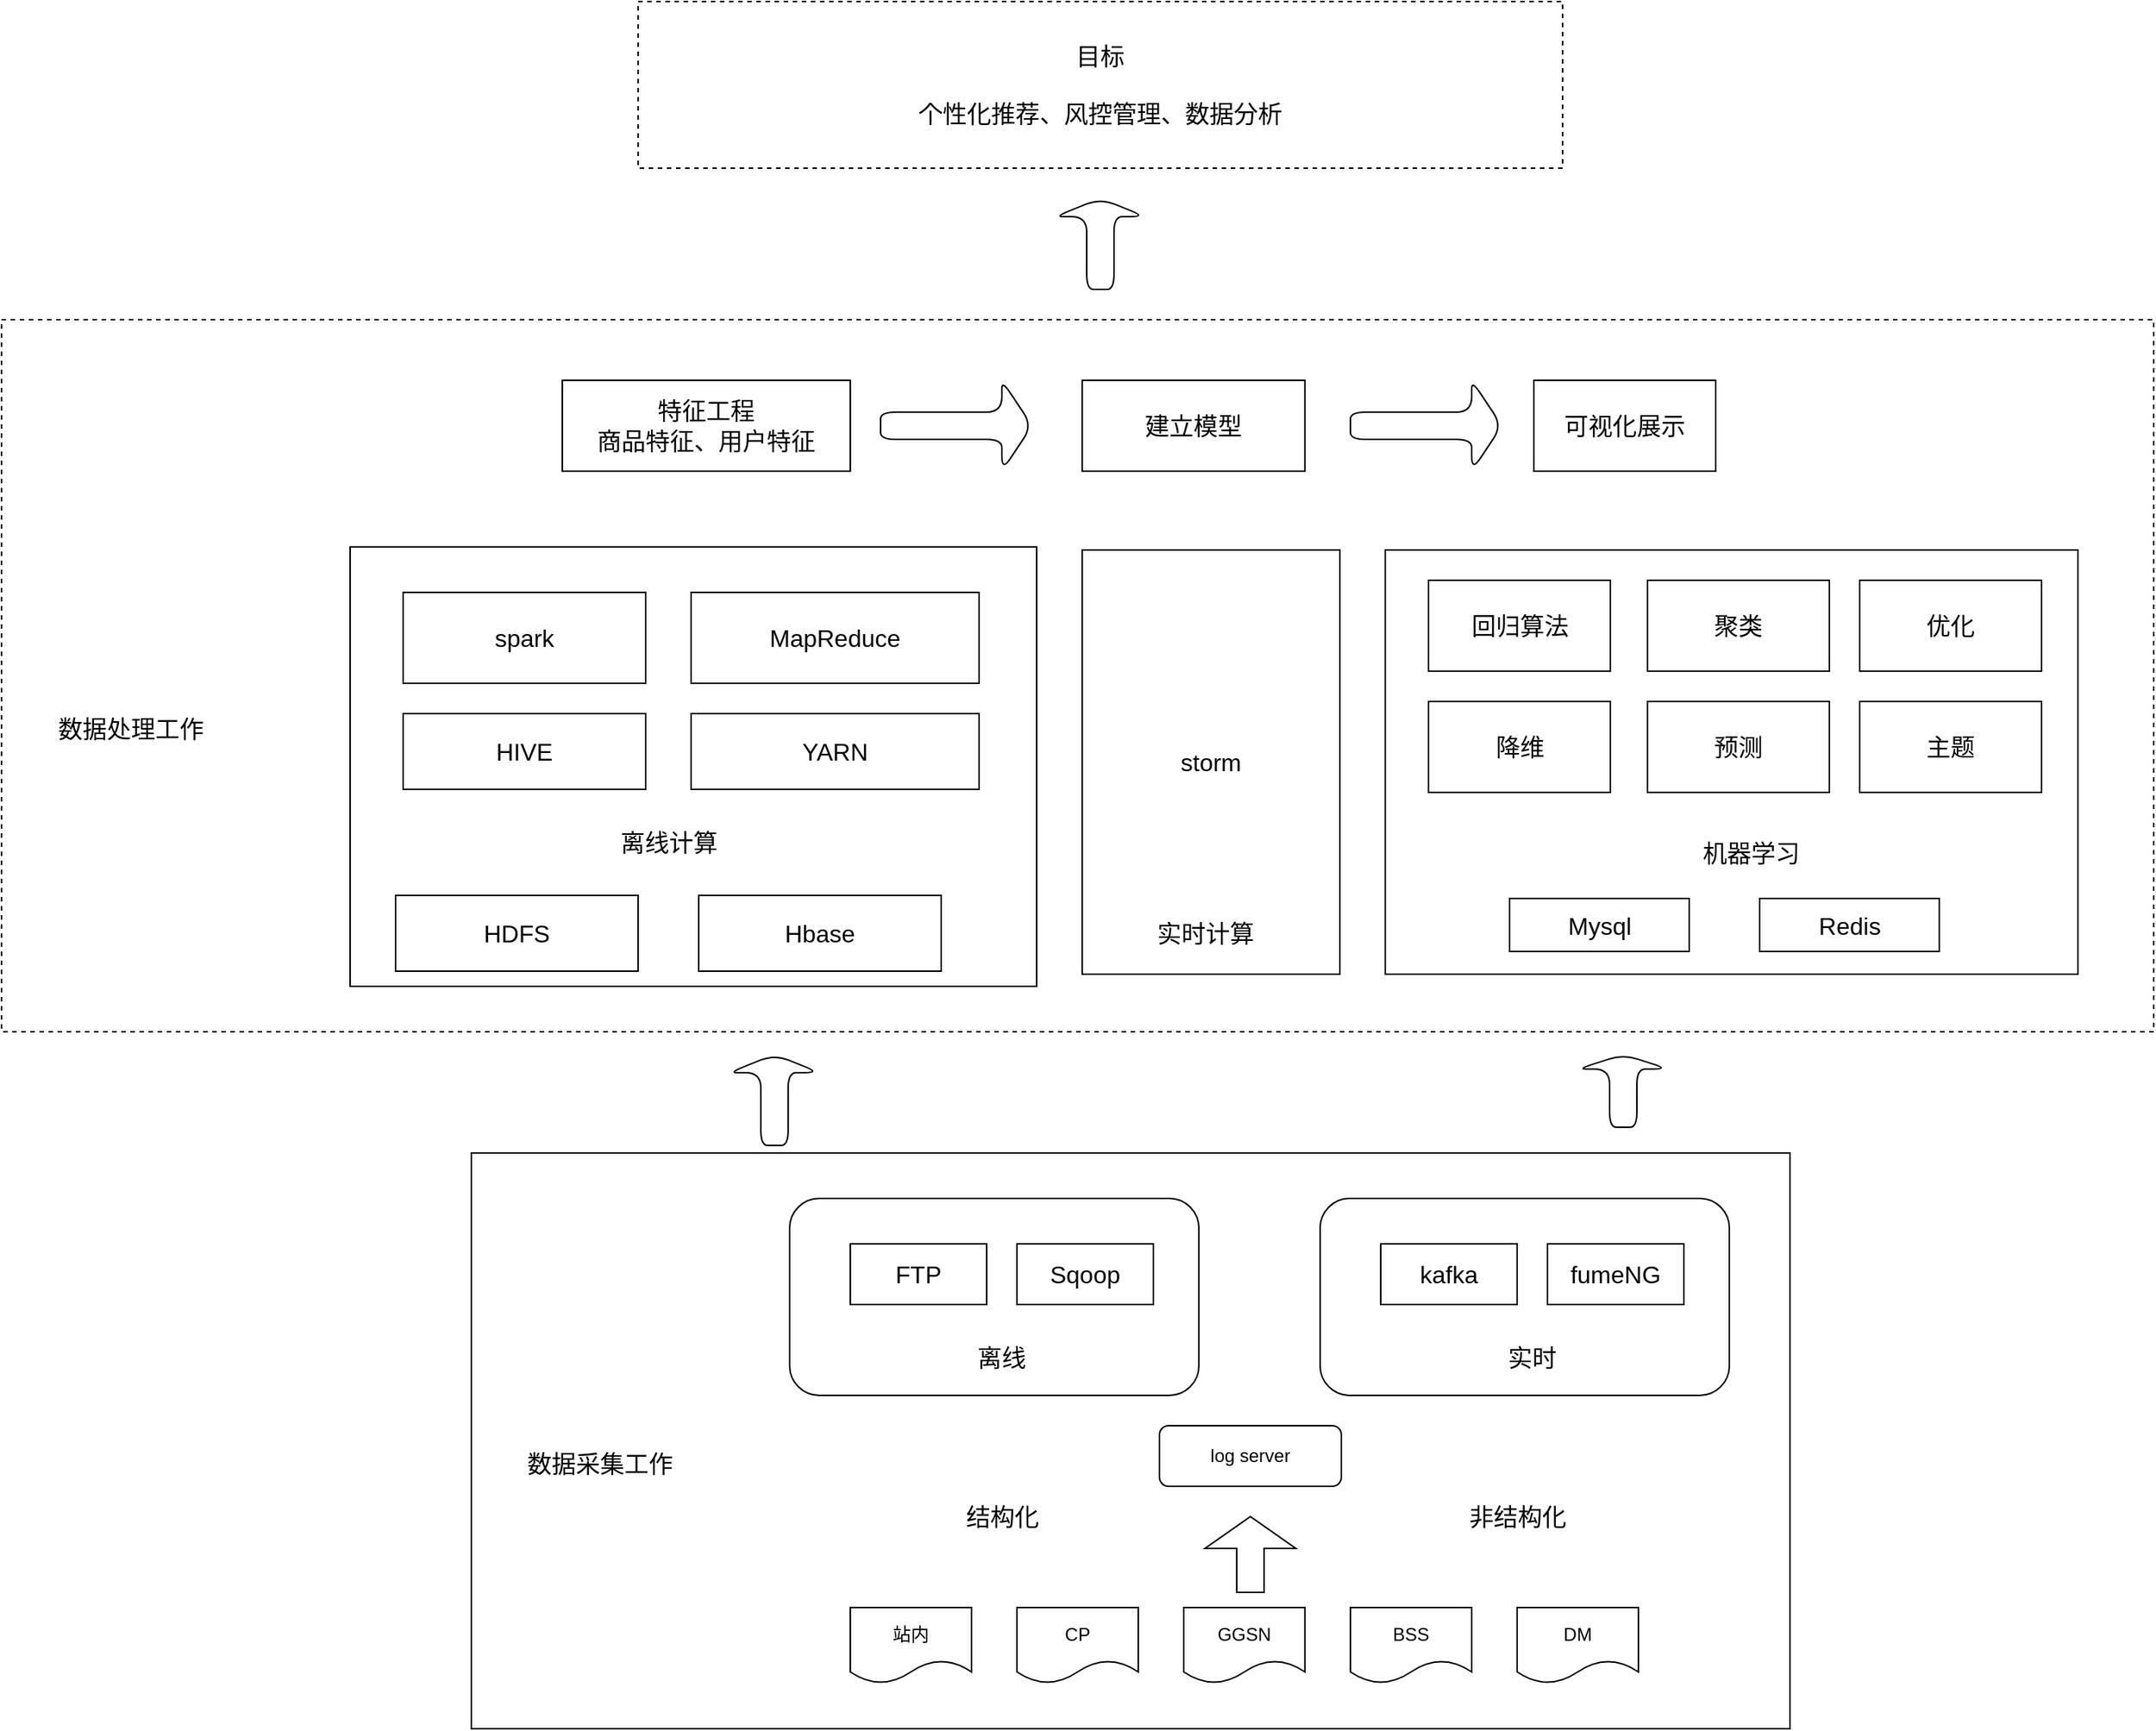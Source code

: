 <mxfile version="17.1.1" type="github">
  <diagram id="KqEYVPdsWdsclp5MRj3k" name="第 1 页">
    <mxGraphModel dx="2676" dy="2213" grid="1" gridSize="10" guides="1" tooltips="1" connect="1" arrows="1" fold="1" page="1" pageScale="1" pageWidth="827" pageHeight="1169" math="0" shadow="0">
      <root>
        <mxCell id="0" />
        <mxCell id="1" parent="0" />
        <mxCell id="GEF4EvdqMnj1jgNO7Rqi-24" value="" style="rounded=0;whiteSpace=wrap;html=1;fontSize=16;" vertex="1" parent="1">
          <mxGeometry x="-410" y="-260" width="870" height="380" as="geometry" />
        </mxCell>
        <mxCell id="GEF4EvdqMnj1jgNO7Rqi-3" value="&lt;font style=&quot;vertical-align: inherit&quot;&gt;&lt;font style=&quot;vertical-align: inherit&quot;&gt;&lt;font style=&quot;vertical-align: inherit&quot;&gt;&lt;font style=&quot;vertical-align: inherit&quot;&gt;站内&lt;/font&gt;&lt;/font&gt;&lt;/font&gt;&lt;/font&gt;" style="shape=document;whiteSpace=wrap;html=1;boundedLbl=1;" vertex="1" parent="1">
          <mxGeometry x="-160" y="40" width="80" height="50" as="geometry" />
        </mxCell>
        <mxCell id="GEF4EvdqMnj1jgNO7Rqi-4" value="&lt;font style=&quot;vertical-align: inherit&quot;&gt;&lt;font style=&quot;vertical-align: inherit&quot;&gt;&lt;font style=&quot;vertical-align: inherit&quot;&gt;&lt;font style=&quot;vertical-align: inherit&quot;&gt;&lt;font style=&quot;vertical-align: inherit&quot;&gt;&lt;font style=&quot;vertical-align: inherit&quot;&gt;CP&lt;/font&gt;&lt;/font&gt;&lt;/font&gt;&lt;/font&gt;&lt;/font&gt;&lt;/font&gt;" style="shape=document;whiteSpace=wrap;html=1;boundedLbl=1;" vertex="1" parent="1">
          <mxGeometry x="-50" y="40" width="80" height="50" as="geometry" />
        </mxCell>
        <mxCell id="GEF4EvdqMnj1jgNO7Rqi-5" value="&lt;font style=&quot;vertical-align: inherit&quot;&gt;&lt;font style=&quot;vertical-align: inherit&quot;&gt;GGSN&lt;/font&gt;&lt;/font&gt;" style="shape=document;whiteSpace=wrap;html=1;boundedLbl=1;" vertex="1" parent="1">
          <mxGeometry x="60" y="40" width="80" height="50" as="geometry" />
        </mxCell>
        <mxCell id="GEF4EvdqMnj1jgNO7Rqi-6" value="&lt;font style=&quot;vertical-align: inherit&quot;&gt;&lt;font style=&quot;vertical-align: inherit&quot;&gt;&lt;font style=&quot;vertical-align: inherit&quot;&gt;&lt;font style=&quot;vertical-align: inherit&quot;&gt;BSS&lt;/font&gt;&lt;/font&gt;&lt;/font&gt;&lt;/font&gt;" style="shape=document;whiteSpace=wrap;html=1;boundedLbl=1;" vertex="1" parent="1">
          <mxGeometry x="170" y="40" width="80" height="50" as="geometry" />
        </mxCell>
        <mxCell id="GEF4EvdqMnj1jgNO7Rqi-7" value="&lt;font style=&quot;vertical-align: inherit&quot;&gt;&lt;font style=&quot;vertical-align: inherit&quot;&gt;&lt;font style=&quot;vertical-align: inherit&quot;&gt;&lt;font style=&quot;vertical-align: inherit&quot;&gt;&lt;font style=&quot;vertical-align: inherit&quot;&gt;&lt;font style=&quot;vertical-align: inherit&quot;&gt;DM&lt;/font&gt;&lt;/font&gt;&lt;/font&gt;&lt;/font&gt;&lt;/font&gt;&lt;/font&gt;" style="shape=document;whiteSpace=wrap;html=1;boundedLbl=1;" vertex="1" parent="1">
          <mxGeometry x="280" y="40" width="80" height="50" as="geometry" />
        </mxCell>
        <mxCell id="GEF4EvdqMnj1jgNO7Rqi-8" value="log server" style="rounded=1;whiteSpace=wrap;html=1;" vertex="1" parent="1">
          <mxGeometry x="44" y="-80" width="120" height="40" as="geometry" />
        </mxCell>
        <mxCell id="GEF4EvdqMnj1jgNO7Rqi-9" value="" style="shape=singleArrow;direction=north;whiteSpace=wrap;html=1;arrowWidth=0.3;arrowSize=0.42;" vertex="1" parent="1">
          <mxGeometry x="74" y="-20" width="60" height="50" as="geometry" />
        </mxCell>
        <mxCell id="GEF4EvdqMnj1jgNO7Rqi-10" value="结构化" style="text;html=1;align=center;verticalAlign=middle;resizable=0;points=[];autosize=1;strokeColor=none;fillColor=none;fontSize=16;" vertex="1" parent="1">
          <mxGeometry x="-90" y="-30" width="60" height="20" as="geometry" />
        </mxCell>
        <mxCell id="GEF4EvdqMnj1jgNO7Rqi-11" value="非结构化" style="text;html=1;align=center;verticalAlign=middle;resizable=0;points=[];autosize=1;strokeColor=none;fillColor=none;fontSize=16;" vertex="1" parent="1">
          <mxGeometry x="240" y="-30" width="80" height="20" as="geometry" />
        </mxCell>
        <mxCell id="GEF4EvdqMnj1jgNO7Rqi-16" value="" style="group" vertex="1" connectable="0" parent="1">
          <mxGeometry x="-200" y="-230" width="270" height="130" as="geometry" />
        </mxCell>
        <mxCell id="GEF4EvdqMnj1jgNO7Rqi-15" value="" style="rounded=1;whiteSpace=wrap;html=1;fontSize=16;" vertex="1" parent="GEF4EvdqMnj1jgNO7Rqi-16">
          <mxGeometry width="270" height="130" as="geometry" />
        </mxCell>
        <mxCell id="GEF4EvdqMnj1jgNO7Rqi-12" value="FTP" style="rounded=0;whiteSpace=wrap;html=1;fontSize=16;" vertex="1" parent="GEF4EvdqMnj1jgNO7Rqi-16">
          <mxGeometry x="40" y="30" width="90" height="40" as="geometry" />
        </mxCell>
        <mxCell id="GEF4EvdqMnj1jgNO7Rqi-13" value="Sqoop" style="rounded=0;whiteSpace=wrap;html=1;fontSize=16;" vertex="1" parent="GEF4EvdqMnj1jgNO7Rqi-16">
          <mxGeometry x="150" y="30" width="90" height="40" as="geometry" />
        </mxCell>
        <mxCell id="GEF4EvdqMnj1jgNO7Rqi-14" value="离线" style="text;html=1;strokeColor=none;fillColor=none;align=center;verticalAlign=middle;whiteSpace=wrap;rounded=0;fontSize=16;" vertex="1" parent="GEF4EvdqMnj1jgNO7Rqi-16">
          <mxGeometry x="110" y="90" width="60" height="30" as="geometry" />
        </mxCell>
        <mxCell id="GEF4EvdqMnj1jgNO7Rqi-17" value="" style="group" vertex="1" connectable="0" parent="1">
          <mxGeometry x="150" y="-230" width="271" height="130" as="geometry" />
        </mxCell>
        <mxCell id="GEF4EvdqMnj1jgNO7Rqi-18" value="" style="rounded=1;whiteSpace=wrap;html=1;fontSize=16;" vertex="1" parent="GEF4EvdqMnj1jgNO7Rqi-17">
          <mxGeometry width="270" height="130" as="geometry" />
        </mxCell>
        <mxCell id="GEF4EvdqMnj1jgNO7Rqi-19" value="kafka" style="rounded=0;whiteSpace=wrap;html=1;fontSize=16;" vertex="1" parent="GEF4EvdqMnj1jgNO7Rqi-17">
          <mxGeometry x="40" y="30" width="90" height="40" as="geometry" />
        </mxCell>
        <mxCell id="GEF4EvdqMnj1jgNO7Rqi-20" value="fumeNG" style="rounded=0;whiteSpace=wrap;html=1;fontSize=16;" vertex="1" parent="GEF4EvdqMnj1jgNO7Rqi-17">
          <mxGeometry x="150" y="30" width="90" height="40" as="geometry" />
        </mxCell>
        <mxCell id="GEF4EvdqMnj1jgNO7Rqi-21" value="实时" style="text;html=1;strokeColor=none;fillColor=none;align=center;verticalAlign=middle;whiteSpace=wrap;rounded=0;fontSize=16;" vertex="1" parent="GEF4EvdqMnj1jgNO7Rqi-17">
          <mxGeometry x="110" y="90" width="60" height="30" as="geometry" />
        </mxCell>
        <mxCell id="GEF4EvdqMnj1jgNO7Rqi-25" value="数据采集工作" style="text;html=1;strokeColor=none;fillColor=none;align=center;verticalAlign=middle;whiteSpace=wrap;rounded=0;fontSize=16;" vertex="1" parent="1">
          <mxGeometry x="-390" y="-70" width="130" height="30" as="geometry" />
        </mxCell>
        <mxCell id="GEF4EvdqMnj1jgNO7Rqi-47" value="" style="shape=singleArrow;direction=north;whiteSpace=wrap;html=1;rounded=1;fontSize=16;" vertex="1" parent="1">
          <mxGeometry x="-240" y="-325" width="60" height="60" as="geometry" />
        </mxCell>
        <mxCell id="GEF4EvdqMnj1jgNO7Rqi-60" value="" style="group" vertex="1" connectable="0" parent="1">
          <mxGeometry x="-720" y="-810" width="1420" height="490" as="geometry" />
        </mxCell>
        <mxCell id="GEF4EvdqMnj1jgNO7Rqi-58" value="" style="rounded=0;whiteSpace=wrap;html=1;fontSize=16;dashed=1;" vertex="1" parent="GEF4EvdqMnj1jgNO7Rqi-60">
          <mxGeometry width="1420" height="470" as="geometry" />
        </mxCell>
        <mxCell id="GEF4EvdqMnj1jgNO7Rqi-48" value="" style="group" vertex="1" connectable="0" parent="GEF4EvdqMnj1jgNO7Rqi-60">
          <mxGeometry x="230" y="150" width="453" height="290" as="geometry" />
        </mxCell>
        <mxCell id="GEF4EvdqMnj1jgNO7Rqi-26" value="" style="rounded=0;whiteSpace=wrap;html=1;fontSize=16;" vertex="1" parent="GEF4EvdqMnj1jgNO7Rqi-48">
          <mxGeometry width="453" height="290" as="geometry" />
        </mxCell>
        <mxCell id="GEF4EvdqMnj1jgNO7Rqi-31" value="离线计算" style="text;html=1;align=center;verticalAlign=middle;resizable=0;points=[];autosize=1;strokeColor=none;fillColor=none;fontSize=16;" vertex="1" parent="GEF4EvdqMnj1jgNO7Rqi-48">
          <mxGeometry x="170" y="185" width="80" height="20" as="geometry" />
        </mxCell>
        <mxCell id="GEF4EvdqMnj1jgNO7Rqi-32" value="HDFS" style="rounded=0;whiteSpace=wrap;html=1;fontSize=16;" vertex="1" parent="GEF4EvdqMnj1jgNO7Rqi-48">
          <mxGeometry x="30" y="230" width="160" height="50" as="geometry" />
        </mxCell>
        <mxCell id="GEF4EvdqMnj1jgNO7Rqi-33" value="spark" style="rounded=0;whiteSpace=wrap;html=1;fontSize=16;" vertex="1" parent="GEF4EvdqMnj1jgNO7Rqi-48">
          <mxGeometry x="35" y="30" width="160" height="60" as="geometry" />
        </mxCell>
        <mxCell id="GEF4EvdqMnj1jgNO7Rqi-34" value="&lt;div&gt;MapReduce&lt;/div&gt;" style="rounded=0;whiteSpace=wrap;html=1;fontSize=16;" vertex="1" parent="GEF4EvdqMnj1jgNO7Rqi-48">
          <mxGeometry x="225" y="30" width="190" height="60" as="geometry" />
        </mxCell>
        <mxCell id="GEF4EvdqMnj1jgNO7Rqi-35" value="&lt;div&gt;YARN&lt;/div&gt;" style="rounded=0;whiteSpace=wrap;html=1;fontSize=16;" vertex="1" parent="GEF4EvdqMnj1jgNO7Rqi-48">
          <mxGeometry x="225" y="110" width="190" height="50" as="geometry" />
        </mxCell>
        <mxCell id="GEF4EvdqMnj1jgNO7Rqi-43" value="HIVE" style="rounded=0;whiteSpace=wrap;html=1;fontSize=16;" vertex="1" parent="GEF4EvdqMnj1jgNO7Rqi-48">
          <mxGeometry x="35" y="110" width="160" height="50" as="geometry" />
        </mxCell>
        <mxCell id="GEF4EvdqMnj1jgNO7Rqi-44" value="Hbase" style="rounded=0;whiteSpace=wrap;html=1;fontSize=16;" vertex="1" parent="GEF4EvdqMnj1jgNO7Rqi-48">
          <mxGeometry x="230" y="230" width="160" height="50" as="geometry" />
        </mxCell>
        <mxCell id="GEF4EvdqMnj1jgNO7Rqi-49" value="" style="group" vertex="1" connectable="0" parent="GEF4EvdqMnj1jgNO7Rqi-60">
          <mxGeometry x="913" y="152" width="457" height="338" as="geometry" />
        </mxCell>
        <mxCell id="GEF4EvdqMnj1jgNO7Rqi-28" value="" style="rounded=0;whiteSpace=wrap;html=1;fontSize=16;" vertex="1" parent="GEF4EvdqMnj1jgNO7Rqi-49">
          <mxGeometry width="457" height="280" as="geometry" />
        </mxCell>
        <mxCell id="GEF4EvdqMnj1jgNO7Rqi-30" value="机器学习" style="text;html=1;align=center;verticalAlign=middle;resizable=0;points=[];autosize=1;strokeColor=none;fillColor=none;fontSize=16;" vertex="1" parent="GEF4EvdqMnj1jgNO7Rqi-49">
          <mxGeometry x="201" y="190" width="80" height="20" as="geometry" />
        </mxCell>
        <mxCell id="GEF4EvdqMnj1jgNO7Rqi-36" value="回归算法" style="rounded=0;whiteSpace=wrap;html=1;fontSize=16;" vertex="1" parent="GEF4EvdqMnj1jgNO7Rqi-49">
          <mxGeometry x="28.5" y="20" width="120" height="60" as="geometry" />
        </mxCell>
        <mxCell id="GEF4EvdqMnj1jgNO7Rqi-37" value="聚类" style="rounded=0;whiteSpace=wrap;html=1;fontSize=16;" vertex="1" parent="GEF4EvdqMnj1jgNO7Rqi-49">
          <mxGeometry x="173" y="20" width="120" height="60" as="geometry" />
        </mxCell>
        <mxCell id="GEF4EvdqMnj1jgNO7Rqi-38" value="降维" style="rounded=0;whiteSpace=wrap;html=1;fontSize=16;" vertex="1" parent="GEF4EvdqMnj1jgNO7Rqi-49">
          <mxGeometry x="28.5" y="100" width="120" height="60" as="geometry" />
        </mxCell>
        <mxCell id="GEF4EvdqMnj1jgNO7Rqi-39" value="预测" style="rounded=0;whiteSpace=wrap;html=1;fontSize=16;" vertex="1" parent="GEF4EvdqMnj1jgNO7Rqi-49">
          <mxGeometry x="173" y="100" width="120" height="60" as="geometry" />
        </mxCell>
        <mxCell id="GEF4EvdqMnj1jgNO7Rqi-40" value="优化" style="rounded=0;whiteSpace=wrap;html=1;fontSize=16;" vertex="1" parent="GEF4EvdqMnj1jgNO7Rqi-49">
          <mxGeometry x="313" y="20" width="120" height="60" as="geometry" />
        </mxCell>
        <mxCell id="GEF4EvdqMnj1jgNO7Rqi-41" value="主题" style="rounded=0;whiteSpace=wrap;html=1;fontSize=16;" vertex="1" parent="GEF4EvdqMnj1jgNO7Rqi-49">
          <mxGeometry x="313" y="100" width="120" height="60" as="geometry" />
        </mxCell>
        <mxCell id="GEF4EvdqMnj1jgNO7Rqi-45" value="Mysql" style="rounded=0;whiteSpace=wrap;html=1;fontSize=16;" vertex="1" parent="GEF4EvdqMnj1jgNO7Rqi-49">
          <mxGeometry x="82" y="230" width="118.5" height="35" as="geometry" />
        </mxCell>
        <mxCell id="GEF4EvdqMnj1jgNO7Rqi-46" value="Redis" style="rounded=0;whiteSpace=wrap;html=1;fontSize=16;" vertex="1" parent="GEF4EvdqMnj1jgNO7Rqi-49">
          <mxGeometry x="247" y="230" width="118.5" height="35" as="geometry" />
        </mxCell>
        <mxCell id="GEF4EvdqMnj1jgNO7Rqi-51" value="" style="group" vertex="1" connectable="0" parent="GEF4EvdqMnj1jgNO7Rqi-60">
          <mxGeometry x="713" y="152" width="170" height="280" as="geometry" />
        </mxCell>
        <mxCell id="GEF4EvdqMnj1jgNO7Rqi-27" value="storm" style="rounded=0;whiteSpace=wrap;html=1;fontSize=16;" vertex="1" parent="GEF4EvdqMnj1jgNO7Rqi-51">
          <mxGeometry width="170" height="280" as="geometry" />
        </mxCell>
        <mxCell id="GEF4EvdqMnj1jgNO7Rqi-29" value="实时计算" style="text;html=1;align=center;verticalAlign=middle;resizable=0;points=[];autosize=1;strokeColor=none;fillColor=none;fontSize=16;" vertex="1" parent="GEF4EvdqMnj1jgNO7Rqi-51">
          <mxGeometry x="41" y="243" width="80" height="20" as="geometry" />
        </mxCell>
        <mxCell id="GEF4EvdqMnj1jgNO7Rqi-52" value="建立模型" style="rounded=0;whiteSpace=wrap;html=1;fontSize=16;" vertex="1" parent="GEF4EvdqMnj1jgNO7Rqi-60">
          <mxGeometry x="713" y="40" width="147" height="60" as="geometry" />
        </mxCell>
        <mxCell id="GEF4EvdqMnj1jgNO7Rqi-53" value="特征工程&lt;br&gt;商品特征、用户特征" style="rounded=0;whiteSpace=wrap;html=1;fontSize=16;" vertex="1" parent="GEF4EvdqMnj1jgNO7Rqi-60">
          <mxGeometry x="370" y="40" width="190" height="60" as="geometry" />
        </mxCell>
        <mxCell id="GEF4EvdqMnj1jgNO7Rqi-54" value="可视化展示" style="rounded=0;whiteSpace=wrap;html=1;fontSize=16;" vertex="1" parent="GEF4EvdqMnj1jgNO7Rqi-60">
          <mxGeometry x="1011" y="40" width="120" height="60" as="geometry" />
        </mxCell>
        <mxCell id="GEF4EvdqMnj1jgNO7Rqi-56" value="" style="shape=singleArrow;whiteSpace=wrap;html=1;rounded=1;fontSize=16;" vertex="1" parent="GEF4EvdqMnj1jgNO7Rqi-60">
          <mxGeometry x="580" y="40" width="100" height="60" as="geometry" />
        </mxCell>
        <mxCell id="GEF4EvdqMnj1jgNO7Rqi-57" value="" style="shape=singleArrow;whiteSpace=wrap;html=1;rounded=1;fontSize=16;" vertex="1" parent="GEF4EvdqMnj1jgNO7Rqi-60">
          <mxGeometry x="890" y="40" width="100" height="60" as="geometry" />
        </mxCell>
        <mxCell id="GEF4EvdqMnj1jgNO7Rqi-59" value="数据处理工作" style="text;html=1;align=center;verticalAlign=middle;resizable=0;points=[];autosize=1;strokeColor=none;fillColor=none;fontSize=16;" vertex="1" parent="GEF4EvdqMnj1jgNO7Rqi-60">
          <mxGeometry x="30" y="260" width="110" height="20" as="geometry" />
        </mxCell>
        <mxCell id="GEF4EvdqMnj1jgNO7Rqi-61" value="" style="shape=singleArrow;direction=north;whiteSpace=wrap;html=1;rounded=1;fontSize=16;" vertex="1" parent="1">
          <mxGeometry x="320" y="-325" width="60" height="48" as="geometry" />
        </mxCell>
        <mxCell id="GEF4EvdqMnj1jgNO7Rqi-62" value="目标&lt;br&gt;&lt;br&gt;个性化推荐、风控管理、数据分析" style="rounded=0;whiteSpace=wrap;html=1;dashed=1;fontSize=16;" vertex="1" parent="1">
          <mxGeometry x="-300" y="-1020" width="610" height="110" as="geometry" />
        </mxCell>
        <mxCell id="GEF4EvdqMnj1jgNO7Rqi-63" value="" style="shape=singleArrow;direction=north;whiteSpace=wrap;html=1;rounded=1;fontSize=16;" vertex="1" parent="1">
          <mxGeometry x="-25" y="-890" width="60" height="60" as="geometry" />
        </mxCell>
      </root>
    </mxGraphModel>
  </diagram>
</mxfile>

